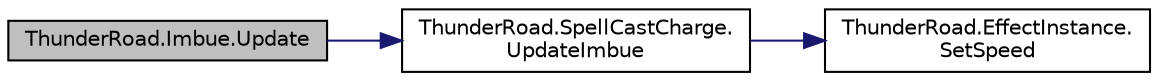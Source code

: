 digraph "ThunderRoad.Imbue.Update"
{
 // LATEX_PDF_SIZE
  edge [fontname="Helvetica",fontsize="10",labelfontname="Helvetica",labelfontsize="10"];
  node [fontname="Helvetica",fontsize="10",shape=record];
  rankdir="LR";
  Node1 [label="ThunderRoad.Imbue.Update",height=0.2,width=0.4,color="black", fillcolor="grey75", style="filled", fontcolor="black",tooltip="Updates this instance."];
  Node1 -> Node2 [color="midnightblue",fontsize="10",style="solid",fontname="Helvetica"];
  Node2 [label="ThunderRoad.SpellCastCharge.\lUpdateImbue",height=0.2,width=0.4,color="black", fillcolor="white", style="filled",URL="$class_thunder_road_1_1_spell_cast_charge.html#a42121cef38bdbda3338d910f8b591b57",tooltip="Updates the imbue."];
  Node2 -> Node3 [color="midnightblue",fontsize="10",style="solid",fontname="Helvetica"];
  Node3 [label="ThunderRoad.EffectInstance.\lSetSpeed",height=0.2,width=0.4,color="black", fillcolor="white", style="filled",URL="$class_thunder_road_1_1_effect_instance.html#a3fcdafeae040b53eff374c5fdf1960a6",tooltip="Sets the speed."];
}
